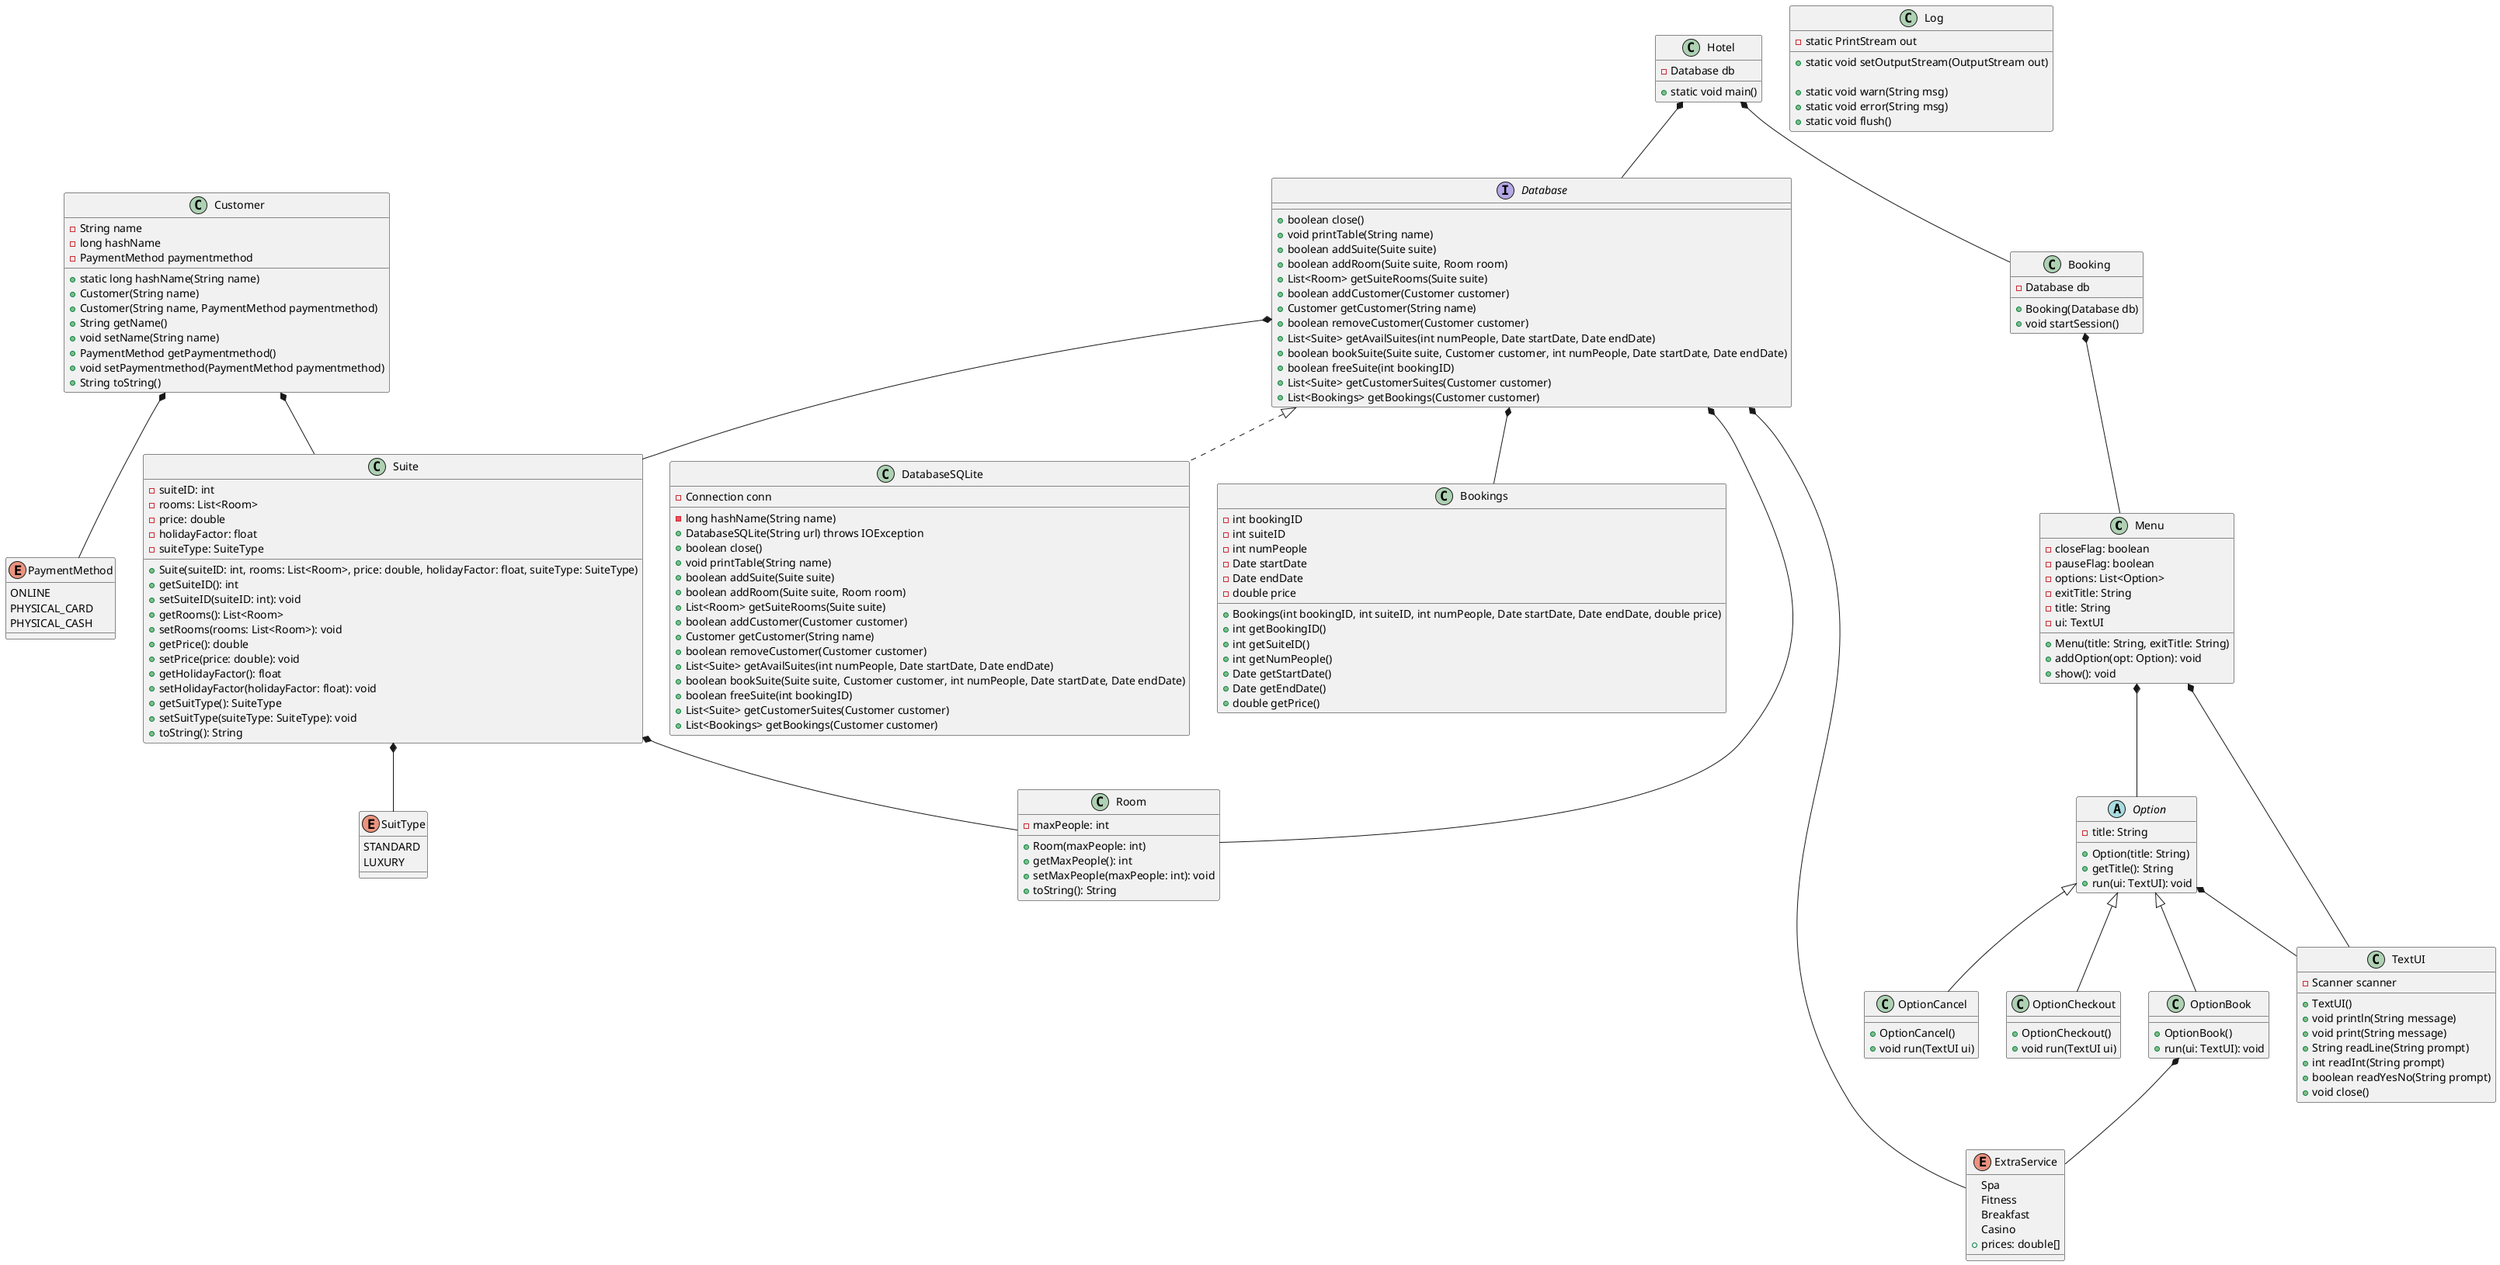 @startuml

class Menu {
    - closeFlag: boolean
    - pauseFlag: boolean
    - options: List<Option>
    - exitTitle: String
    - title: String
    - ui: TextUI
    + Menu(title: String, exitTitle: String)
    + addOption(opt: Option): void
    + show(): void
}

abstract class Option {
    - title: String
    + Option(title: String)
    + getTitle(): String
    + run(ui: TextUI): void
}
Menu *-- Option
class OptionBook extends Option {
    + OptionBook()
    + run(ui: TextUI): void
}

class Hotel {
    - Database db

    + static void main()
}
enum PaymentMethod {
    ONLINE
    PHYSICAL_CARD
    PHYSICAL_CASH
}
class Customer {
    - String name
    - long hashName
    - PaymentMethod paymentmethod

    + static long hashName(String name)
    + Customer(String name)
    + Customer(String name, PaymentMethod paymentmethod)
    + String getName()
    + void setName(String name)
    + PaymentMethod getPaymentmethod()
    + void setPaymentmethod(PaymentMethod paymentmethod)
    + String toString()
}



class Booking {
    - Database db

    + Booking(Database db)
    + void startSession()
}



enum ExtraService {
    Spa
    Fitness
    Breakfast
    Casino
}

ExtraService : + prices: double[]

class Suite {
    - suiteID: int
    - rooms: List<Room>
    - price: double
    - holidayFactor: float
    - suiteType: SuiteType
    + Suite(suiteID: int, rooms: List<Room>, price: double, holidayFactor: float, suiteType: SuiteType)
    + getSuiteID(): int
    + setSuiteID(suiteID: int): void
    + getRooms(): List<Room>
    + setRooms(rooms: List<Room>): void
    + getPrice(): double
    + setPrice(price: double): void
    + getHolidayFactor(): float
    + setHolidayFactor(holidayFactor: float): void
    + getSuitType(): SuiteType
    + setSuitType(suiteType: SuiteType): void
    + toString(): String
}
enum SuitType {
    STANDARD
    LUXURY
}
class Room {
    - maxPeople: int
    + Room(maxPeople: int)
    + getMaxPeople(): int
    + setMaxPeople(maxPeople: int): void
    + toString(): String
}

interface Database {
    + boolean close()
    + void printTable(String name)
    + boolean addSuite(Suite suite)
    + boolean addRoom(Suite suite, Room room)
    + List<Room> getSuiteRooms(Suite suite)
    + boolean addCustomer(Customer customer)
    + Customer getCustomer(String name)
    + boolean removeCustomer(Customer customer)
    + List<Suite> getAvailSuites(int numPeople, Date startDate, Date endDate)
    + boolean bookSuite(Suite suite, Customer customer, int numPeople, Date startDate, Date endDate)
    + boolean freeSuite(int bookingID)
    + List<Suite> getCustomerSuites(Customer customer)
    + List<Bookings> getBookings(Customer customer)
}


class DatabaseSQLite implements Database {
    - Connection conn

    - long hashName(String name)
    + DatabaseSQLite(String url) throws IOException
    + boolean close()
    + void printTable(String name)
    + boolean addSuite(Suite suite)
    + boolean addRoom(Suite suite, Room room)
    + List<Room> getSuiteRooms(Suite suite)
    + boolean addCustomer(Customer customer)
    + Customer getCustomer(String name)
    + boolean removeCustomer(Customer customer)
    + List<Suite> getAvailSuites(int numPeople, Date startDate, Date endDate)
    + boolean bookSuite(Suite suite, Customer customer, int numPeople, Date startDate, Date endDate)
    + boolean freeSuite(int bookingID)
    + List<Suite> getCustomerSuites(Customer customer)
    + List<Bookings> getBookings(Customer customer)
}


class Log {
    - static PrintStream out
    + static void setOutputStream(OutputStream out)

    + static void warn(String msg)
    + static void error(String msg)
    + static void flush()
}
class TextUI {
    - Scanner scanner

    + TextUI()
    + void println(String message)
    + void print(String message)
    + String readLine(String prompt)
    + int readInt(String prompt)
    + boolean readYesNo(String prompt)
    + void close()
}
class Bookings {
    - int bookingID
    - int suiteID
    - int numPeople
    - Date startDate
    - Date endDate
    - double price

    + Bookings(int bookingID, int suiteID, int numPeople, Date startDate, Date endDate, double price)
    + int getBookingID()
    + int getSuiteID()
    + int getNumPeople()
    + Date getStartDate()
    + Date getEndDate()
    + double getPrice()
}
class OptionCancel extends Option {
    + OptionCancel()
    + void run(TextUI ui)
}
class OptionCheckout extends Option {
    + OptionCheckout()
    + void run(TextUI ui)
}



Hotel *-- Database
Customer *-- PaymentMethod
Customer *-- Suite
Suite *-- Room
Suite *-- SuitType
Booking *-- Menu
Hotel *-- Booking
Database *-- ExtraService
OptionBook *-- ExtraService
Option *-- TextUI
Menu *-- TextUI
Database *-- Bookings
Database *-- Room
Database *-- Suite
@enduml